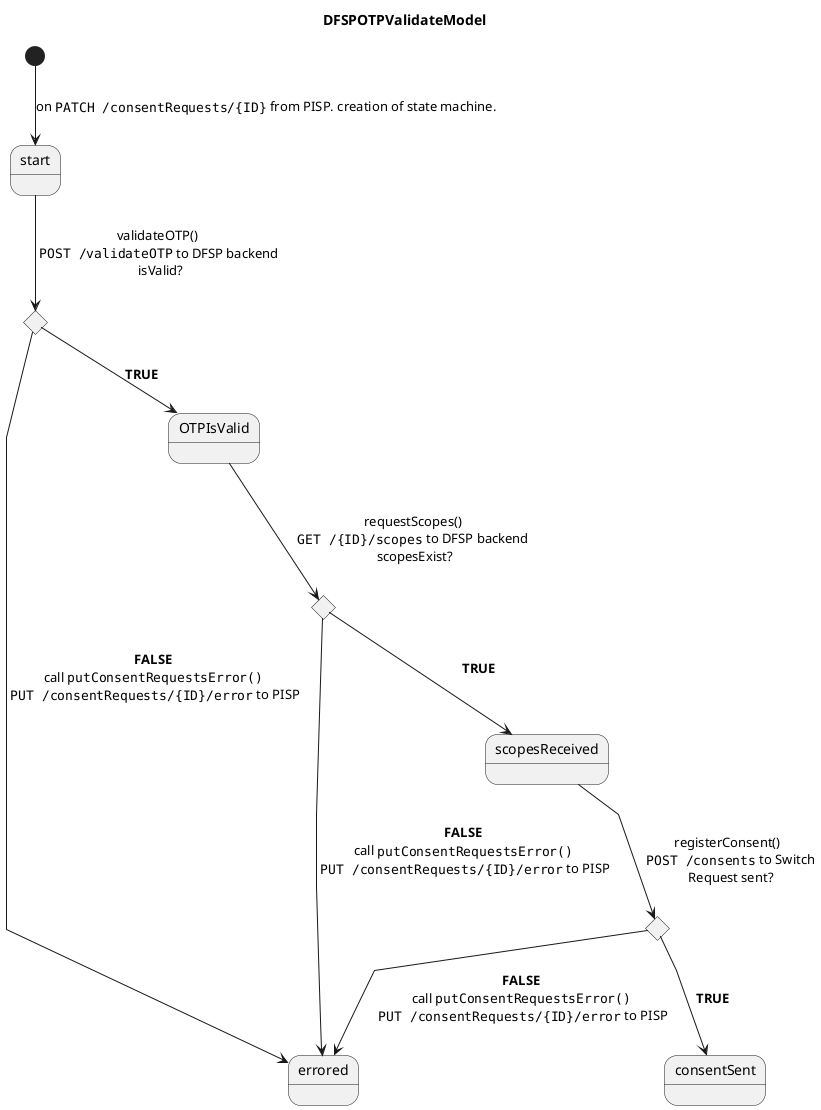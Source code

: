 @startuml DFSPOTPValidateModel
skinparam linetype polyline

title DFSPOTPValidateModel

state isValid <<choice>>
state scopesExist <<choice>>
state sentConsent <<choice>>

isValid --> errored:**FALSE**\ncall ""putConsentRequestsError()""\n ""PUT /consentRequests/{ID}/error"" to PISP
scopesExist --> errored:**FALSE**\ncall ""putConsentRequestsError()""\n ""PUT /consentRequests/{ID}/error"" to PISP
sentConsent --> errored:**FALSE**\ncall ""putConsentRequestsError()""\n ""PUT /consentRequests/{ID}/error"" to PISP

[*] --> start: on ""PATCH /consentRequests/{ID}"" from PISP. creation of state machine.
start --> isValid: validateOTP() \n ""POST /validateOTP"" to DFSP backend \n isValid?
isValid --> OTPIsValid:**TRUE**
OTPIsValid --> scopesExist: \nrequestScopes()\n ""GET /{ID}/scopes"" to DFSP backend \n scopesExist?
scopesExist --> scopesReceived:**TRUE** \n
scopesReceived --> sentConsent:\nregisterConsent() \n ""POST /consents"" to Switch\n Request sent?
sentConsent --> consentSent:**TRUE**

@enduml
